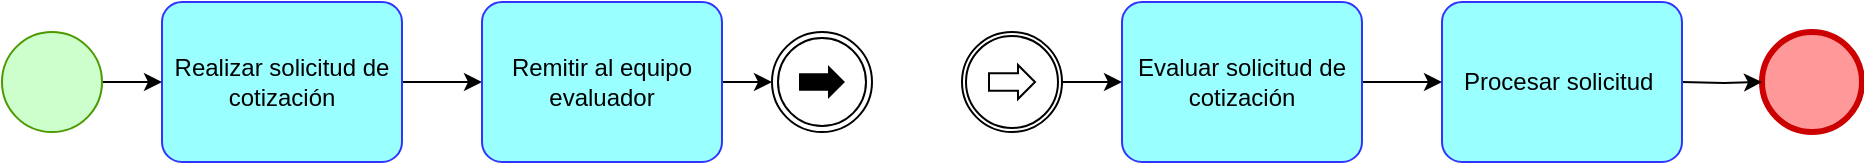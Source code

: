 <mxfile version="20.8.16" type="device"><diagram name="Page-1" id="CNKVlVKB79y3r8TFZO0U"><mxGraphModel dx="835" dy="653" grid="1" gridSize="10" guides="1" tooltips="1" connect="1" arrows="1" fold="1" page="1" pageScale="1" pageWidth="850" pageHeight="1100" math="0" shadow="0"><root><mxCell id="0"/><mxCell id="1" parent="0"/><mxCell id="m-dwxdCNsQ4-c1EW6-wX-31" style="edgeStyle=orthogonalEdgeStyle;rounded=0;orthogonalLoop=1;jettySize=auto;html=1;" edge="1" parent="1" source="m-dwxdCNsQ4-c1EW6-wX-1" target="m-dwxdCNsQ4-c1EW6-wX-28"><mxGeometry relative="1" as="geometry"/></mxCell><mxCell id="m-dwxdCNsQ4-c1EW6-wX-1" value="Realizar solicitud de cotización" style="points=[[0.25,0,0],[0.5,0,0],[0.75,0,0],[1,0.25,0],[1,0.5,0],[1,0.75,0],[0.75,1,0],[0.5,1,0],[0.25,1,0],[0,0.75,0],[0,0.5,0],[0,0.25,0]];shape=mxgraph.bpmn.task;whiteSpace=wrap;rectStyle=rounded;size=10;html=1;taskMarker=abstract;strokeColor=#3333FF;fillColor=#99FFFF;" vertex="1" parent="1"><mxGeometry x="90" y="180" width="120" height="80" as="geometry"/></mxCell><mxCell id="m-dwxdCNsQ4-c1EW6-wX-2" value="" style="points=[[0.145,0.145,0],[0.5,0,0],[0.855,0.145,0],[1,0.5,0],[0.855,0.855,0],[0.5,1,0],[0.145,0.855,0],[0,0.5,0]];shape=mxgraph.bpmn.event;html=1;verticalLabelPosition=bottom;labelBackgroundColor=#ffffff;verticalAlign=top;align=center;perimeter=ellipsePerimeter;outlineConnect=0;aspect=fixed;outline=end;symbol=terminate2;strokeColor=#CC0000;fillColor=#FF9999;" vertex="1" parent="1"><mxGeometry x="890" y="195" width="50" height="50" as="geometry"/></mxCell><mxCell id="m-dwxdCNsQ4-c1EW6-wX-7" style="edgeStyle=orthogonalEdgeStyle;rounded=0;orthogonalLoop=1;jettySize=auto;html=1;entryX=0;entryY=0.5;entryDx=0;entryDy=0;entryPerimeter=0;" edge="1" parent="1" source="m-dwxdCNsQ4-c1EW6-wX-3" target="m-dwxdCNsQ4-c1EW6-wX-1"><mxGeometry relative="1" as="geometry"/></mxCell><mxCell id="m-dwxdCNsQ4-c1EW6-wX-3" value="" style="points=[[0.145,0.145,0],[0.5,0,0],[0.855,0.145,0],[1,0.5,0],[0.855,0.855,0],[0.5,1,0],[0.145,0.855,0],[0,0.5,0]];shape=mxgraph.bpmn.event;html=1;verticalLabelPosition=bottom;labelBackgroundColor=#ffffff;verticalAlign=top;align=center;perimeter=ellipsePerimeter;outlineConnect=0;aspect=fixed;outline=standard;symbol=general;fillColor=#CCFFCC;strokeColor=#4D9900;" vertex="1" parent="1"><mxGeometry x="10" y="195" width="50" height="50" as="geometry"/></mxCell><mxCell id="m-dwxdCNsQ4-c1EW6-wX-11" style="edgeStyle=orthogonalEdgeStyle;rounded=0;orthogonalLoop=1;jettySize=auto;html=1;entryX=0;entryY=0.5;entryDx=0;entryDy=0;entryPerimeter=0;" edge="1" parent="1" target="m-dwxdCNsQ4-c1EW6-wX-2"><mxGeometry relative="1" as="geometry"><mxPoint x="850" y="220.0" as="sourcePoint"/></mxGeometry></mxCell><mxCell id="m-dwxdCNsQ4-c1EW6-wX-14" value="Procesar solicitud&amp;nbsp;" style="points=[[0.25,0,0],[0.5,0,0],[0.75,0,0],[1,0.25,0],[1,0.5,0],[1,0.75,0],[0.75,1,0],[0.5,1,0],[0.25,1,0],[0,0.75,0],[0,0.5,0],[0,0.25,0]];shape=mxgraph.bpmn.task;whiteSpace=wrap;rectStyle=rounded;size=10;html=1;taskMarker=abstract;strokeColor=#3333FF;fillColor=#99FFFF;" vertex="1" parent="1"><mxGeometry x="730" y="180" width="120" height="80" as="geometry"/></mxCell><mxCell id="m-dwxdCNsQ4-c1EW6-wX-30" style="edgeStyle=orthogonalEdgeStyle;rounded=0;orthogonalLoop=1;jettySize=auto;html=1;" edge="1" parent="1" source="m-dwxdCNsQ4-c1EW6-wX-28" target="m-dwxdCNsQ4-c1EW6-wX-29"><mxGeometry relative="1" as="geometry"/></mxCell><mxCell id="m-dwxdCNsQ4-c1EW6-wX-28" value="Remitir al equipo evaluador" style="points=[[0.25,0,0],[0.5,0,0],[0.75,0,0],[1,0.25,0],[1,0.5,0],[1,0.75,0],[0.75,1,0],[0.5,1,0],[0.25,1,0],[0,0.75,0],[0,0.5,0],[0,0.25,0]];shape=mxgraph.bpmn.task;whiteSpace=wrap;rectStyle=rounded;size=10;html=1;taskMarker=abstract;strokeColor=#3333FF;fillColor=#99FFFF;" vertex="1" parent="1"><mxGeometry x="250" y="180" width="120" height="80" as="geometry"/></mxCell><mxCell id="m-dwxdCNsQ4-c1EW6-wX-29" value="" style="points=[[0.145,0.145,0],[0.5,0,0],[0.855,0.145,0],[1,0.5,0],[0.855,0.855,0],[0.5,1,0],[0.145,0.855,0],[0,0.5,0]];shape=mxgraph.bpmn.event;html=1;verticalLabelPosition=bottom;labelBackgroundColor=#ffffff;verticalAlign=top;align=center;perimeter=ellipsePerimeter;outlineConnect=0;aspect=fixed;outline=throwing;symbol=link;strokeColor=#000000;fillColor=#FFFFFF;" vertex="1" parent="1"><mxGeometry x="395" y="195" width="50" height="50" as="geometry"/></mxCell><mxCell id="m-dwxdCNsQ4-c1EW6-wX-35" style="edgeStyle=orthogonalEdgeStyle;rounded=0;orthogonalLoop=1;jettySize=auto;html=1;" edge="1" parent="1" source="m-dwxdCNsQ4-c1EW6-wX-32" target="m-dwxdCNsQ4-c1EW6-wX-14"><mxGeometry relative="1" as="geometry"/></mxCell><mxCell id="m-dwxdCNsQ4-c1EW6-wX-32" value="Evaluar solicitud de cotización" style="points=[[0.25,0,0],[0.5,0,0],[0.75,0,0],[1,0.25,0],[1,0.5,0],[1,0.75,0],[0.75,1,0],[0.5,1,0],[0.25,1,0],[0,0.75,0],[0,0.5,0],[0,0.25,0]];shape=mxgraph.bpmn.task;whiteSpace=wrap;rectStyle=rounded;size=10;html=1;taskMarker=abstract;strokeColor=#3333FF;fillColor=#99FFFF;" vertex="1" parent="1"><mxGeometry x="570" y="180" width="120" height="80" as="geometry"/></mxCell><mxCell id="m-dwxdCNsQ4-c1EW6-wX-34" style="edgeStyle=orthogonalEdgeStyle;rounded=0;orthogonalLoop=1;jettySize=auto;html=1;" edge="1" parent="1" source="m-dwxdCNsQ4-c1EW6-wX-33" target="m-dwxdCNsQ4-c1EW6-wX-32"><mxGeometry relative="1" as="geometry"/></mxCell><mxCell id="m-dwxdCNsQ4-c1EW6-wX-33" value="" style="points=[[0.145,0.145,0],[0.5,0,0],[0.855,0.145,0],[1,0.5,0],[0.855,0.855,0],[0.5,1,0],[0.145,0.855,0],[0,0.5,0]];shape=mxgraph.bpmn.event;html=1;verticalLabelPosition=bottom;labelBackgroundColor=#ffffff;verticalAlign=top;align=center;perimeter=ellipsePerimeter;outlineConnect=0;aspect=fixed;outline=catching;symbol=link;strokeColor=#000000;fillColor=#FFFFFF;" vertex="1" parent="1"><mxGeometry x="490" y="195" width="50" height="50" as="geometry"/></mxCell></root></mxGraphModel></diagram></mxfile>